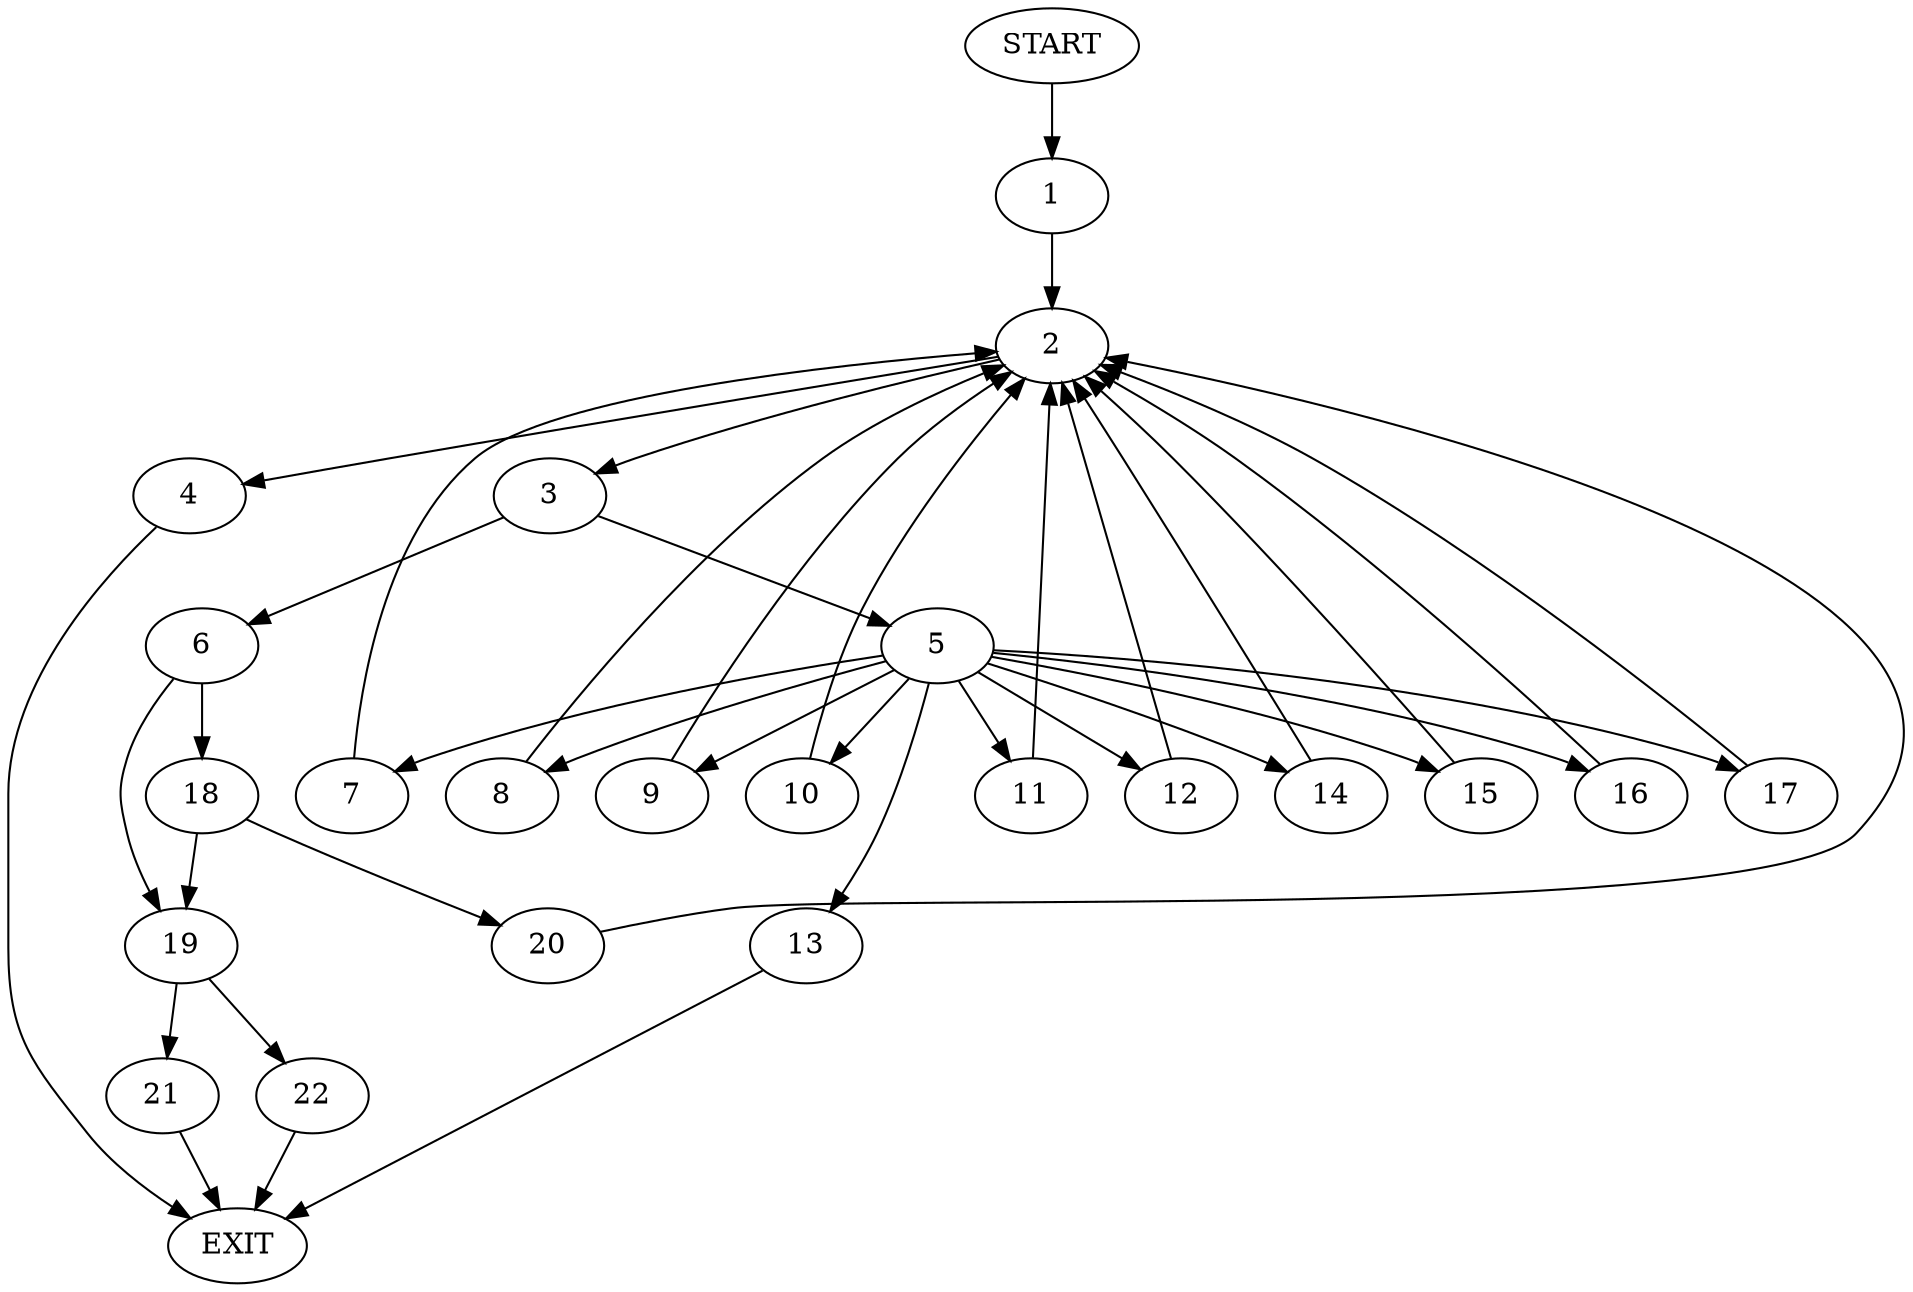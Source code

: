 digraph {
0 [label="START"]
23 [label="EXIT"]
0 -> 1
1 -> 2
2 -> 3
2 -> 4
3 -> 5
3 -> 6
4 -> 23
5 -> 7
5 -> 8
5 -> 9
5 -> 10
5 -> 11
5 -> 12
5 -> 13
5 -> 14
5 -> 15
5 -> 16
5 -> 17
6 -> 18
6 -> 19
10 -> 2
7 -> 2
15 -> 2
16 -> 2
11 -> 2
9 -> 2
12 -> 2
13 -> 23
8 -> 2
17 -> 2
14 -> 2
18 -> 20
18 -> 19
19 -> 21
19 -> 22
20 -> 2
21 -> 23
22 -> 23
}
